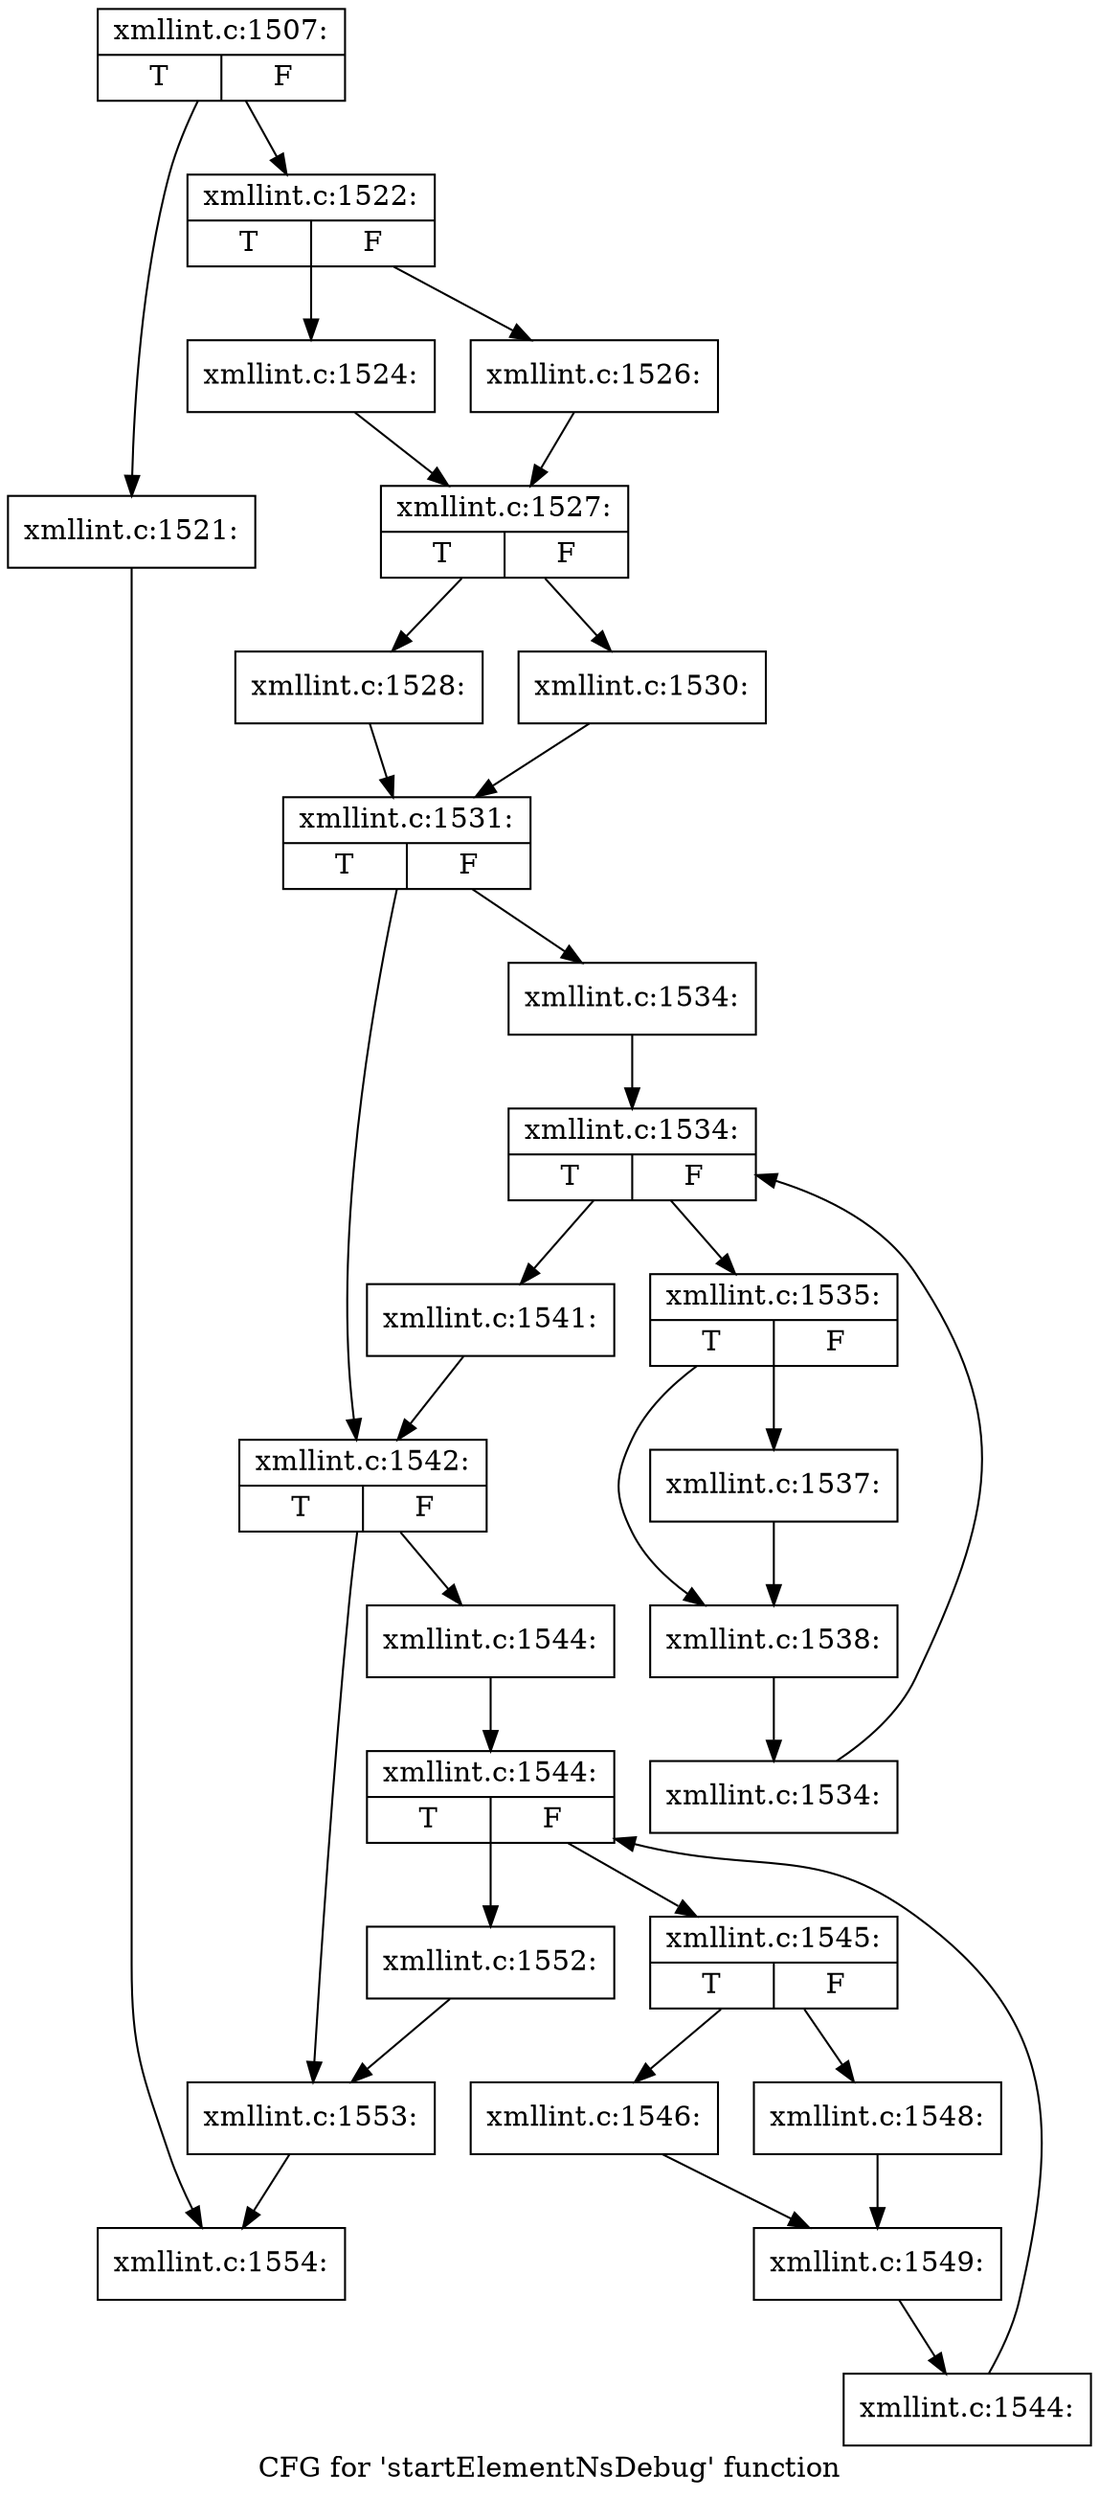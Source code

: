 digraph "CFG for 'startElementNsDebug' function" {
	label="CFG for 'startElementNsDebug' function";

	Node0x556d1b61f060 [shape=record,label="{xmllint.c:1507:|{<s0>T|<s1>F}}"];
	Node0x556d1b61f060 -> Node0x556d1b6213d0;
	Node0x556d1b61f060 -> Node0x556d1b621420;
	Node0x556d1b6213d0 [shape=record,label="{xmllint.c:1521:}"];
	Node0x556d1b6213d0 -> Node0x556d1b61f0b0;
	Node0x556d1b621420 [shape=record,label="{xmllint.c:1522:|{<s0>T|<s1>F}}"];
	Node0x556d1b621420 -> Node0x556d1b621b50;
	Node0x556d1b621420 -> Node0x556d1b621bf0;
	Node0x556d1b621b50 [shape=record,label="{xmllint.c:1524:}"];
	Node0x556d1b621b50 -> Node0x556d1b621ba0;
	Node0x556d1b621bf0 [shape=record,label="{xmllint.c:1526:}"];
	Node0x556d1b621bf0 -> Node0x556d1b621ba0;
	Node0x556d1b621ba0 [shape=record,label="{xmllint.c:1527:|{<s0>T|<s1>F}}"];
	Node0x556d1b621ba0 -> Node0x556d1b622610;
	Node0x556d1b621ba0 -> Node0x556d1b6226b0;
	Node0x556d1b622610 [shape=record,label="{xmllint.c:1528:}"];
	Node0x556d1b622610 -> Node0x556d1b622660;
	Node0x556d1b6226b0 [shape=record,label="{xmllint.c:1530:}"];
	Node0x556d1b6226b0 -> Node0x556d1b622660;
	Node0x556d1b622660 [shape=record,label="{xmllint.c:1531:|{<s0>T|<s1>F}}"];
	Node0x556d1b622660 -> Node0x556d1b623310;
	Node0x556d1b622660 -> Node0x556d1b623360;
	Node0x556d1b623310 [shape=record,label="{xmllint.c:1534:}"];
	Node0x556d1b623310 -> Node0x556d1b623850;
	Node0x556d1b623850 [shape=record,label="{xmllint.c:1534:|{<s0>T|<s1>F}}"];
	Node0x556d1b623850 -> Node0x556d1b623ad0;
	Node0x556d1b623850 -> Node0x556d1b6236b0;
	Node0x556d1b623ad0 [shape=record,label="{xmllint.c:1535:|{<s0>T|<s1>F}}"];
	Node0x556d1b623ad0 -> Node0x556d1b624100;
	Node0x556d1b623ad0 -> Node0x556d1b624150;
	Node0x556d1b624100 [shape=record,label="{xmllint.c:1537:}"];
	Node0x556d1b624100 -> Node0x556d1b624150;
	Node0x556d1b624150 [shape=record,label="{xmllint.c:1538:}"];
	Node0x556d1b624150 -> Node0x556d1b623a40;
	Node0x556d1b623a40 [shape=record,label="{xmllint.c:1534:}"];
	Node0x556d1b623a40 -> Node0x556d1b623850;
	Node0x556d1b6236b0 [shape=record,label="{xmllint.c:1541:}"];
	Node0x556d1b6236b0 -> Node0x556d1b623360;
	Node0x556d1b623360 [shape=record,label="{xmllint.c:1542:|{<s0>T|<s1>F}}"];
	Node0x556d1b623360 -> Node0x556d1b6264f0;
	Node0x556d1b623360 -> Node0x556d1b626540;
	Node0x556d1b6264f0 [shape=record,label="{xmllint.c:1544:}"];
	Node0x556d1b6264f0 -> Node0x556d1b626a30;
	Node0x556d1b626a30 [shape=record,label="{xmllint.c:1544:|{<s0>T|<s1>F}}"];
	Node0x556d1b626a30 -> Node0x556d1b626cb0;
	Node0x556d1b626a30 -> Node0x556d1b626890;
	Node0x556d1b626cb0 [shape=record,label="{xmllint.c:1545:|{<s0>T|<s1>F}}"];
	Node0x556d1b626cb0 -> Node0x556d1b6270b0;
	Node0x556d1b626cb0 -> Node0x556d1b627150;
	Node0x556d1b6270b0 [shape=record,label="{xmllint.c:1546:}"];
	Node0x556d1b6270b0 -> Node0x556d1b627100;
	Node0x556d1b627150 [shape=record,label="{xmllint.c:1548:}"];
	Node0x556d1b627150 -> Node0x556d1b627100;
	Node0x556d1b627100 [shape=record,label="{xmllint.c:1549:}"];
	Node0x556d1b627100 -> Node0x556d1b626c20;
	Node0x556d1b626c20 [shape=record,label="{xmllint.c:1544:}"];
	Node0x556d1b626c20 -> Node0x556d1b626a30;
	Node0x556d1b626890 [shape=record,label="{xmllint.c:1552:}"];
	Node0x556d1b626890 -> Node0x556d1b626540;
	Node0x556d1b626540 [shape=record,label="{xmllint.c:1553:}"];
	Node0x556d1b626540 -> Node0x556d1b61f0b0;
	Node0x556d1b61f0b0 [shape=record,label="{xmllint.c:1554:}"];
}
